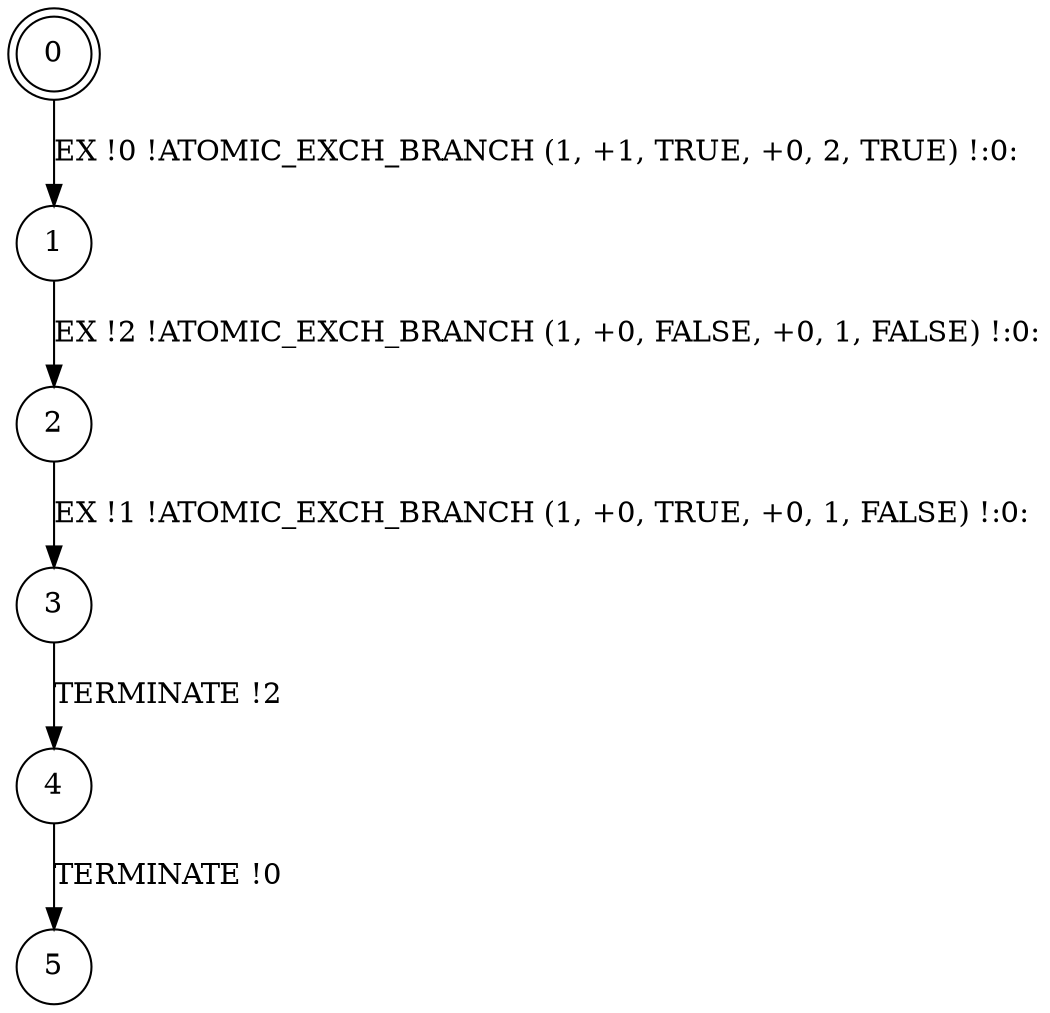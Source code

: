 digraph BCG {
size = "7, 10.5";
center = TRUE;
node [shape = circle];
0 [peripheries = 2];
0 -> 1 [label = "EX !0 !ATOMIC_EXCH_BRANCH (1, +1, TRUE, +0, 2, TRUE) !:0:"];
1 -> 2 [label = "EX !2 !ATOMIC_EXCH_BRANCH (1, +0, FALSE, +0, 1, FALSE) !:0:"];
2 -> 3 [label = "EX !1 !ATOMIC_EXCH_BRANCH (1, +0, TRUE, +0, 1, FALSE) !:0:"];
3 -> 4 [label = "TERMINATE !2"];
4 -> 5 [label = "TERMINATE !0"];
}
